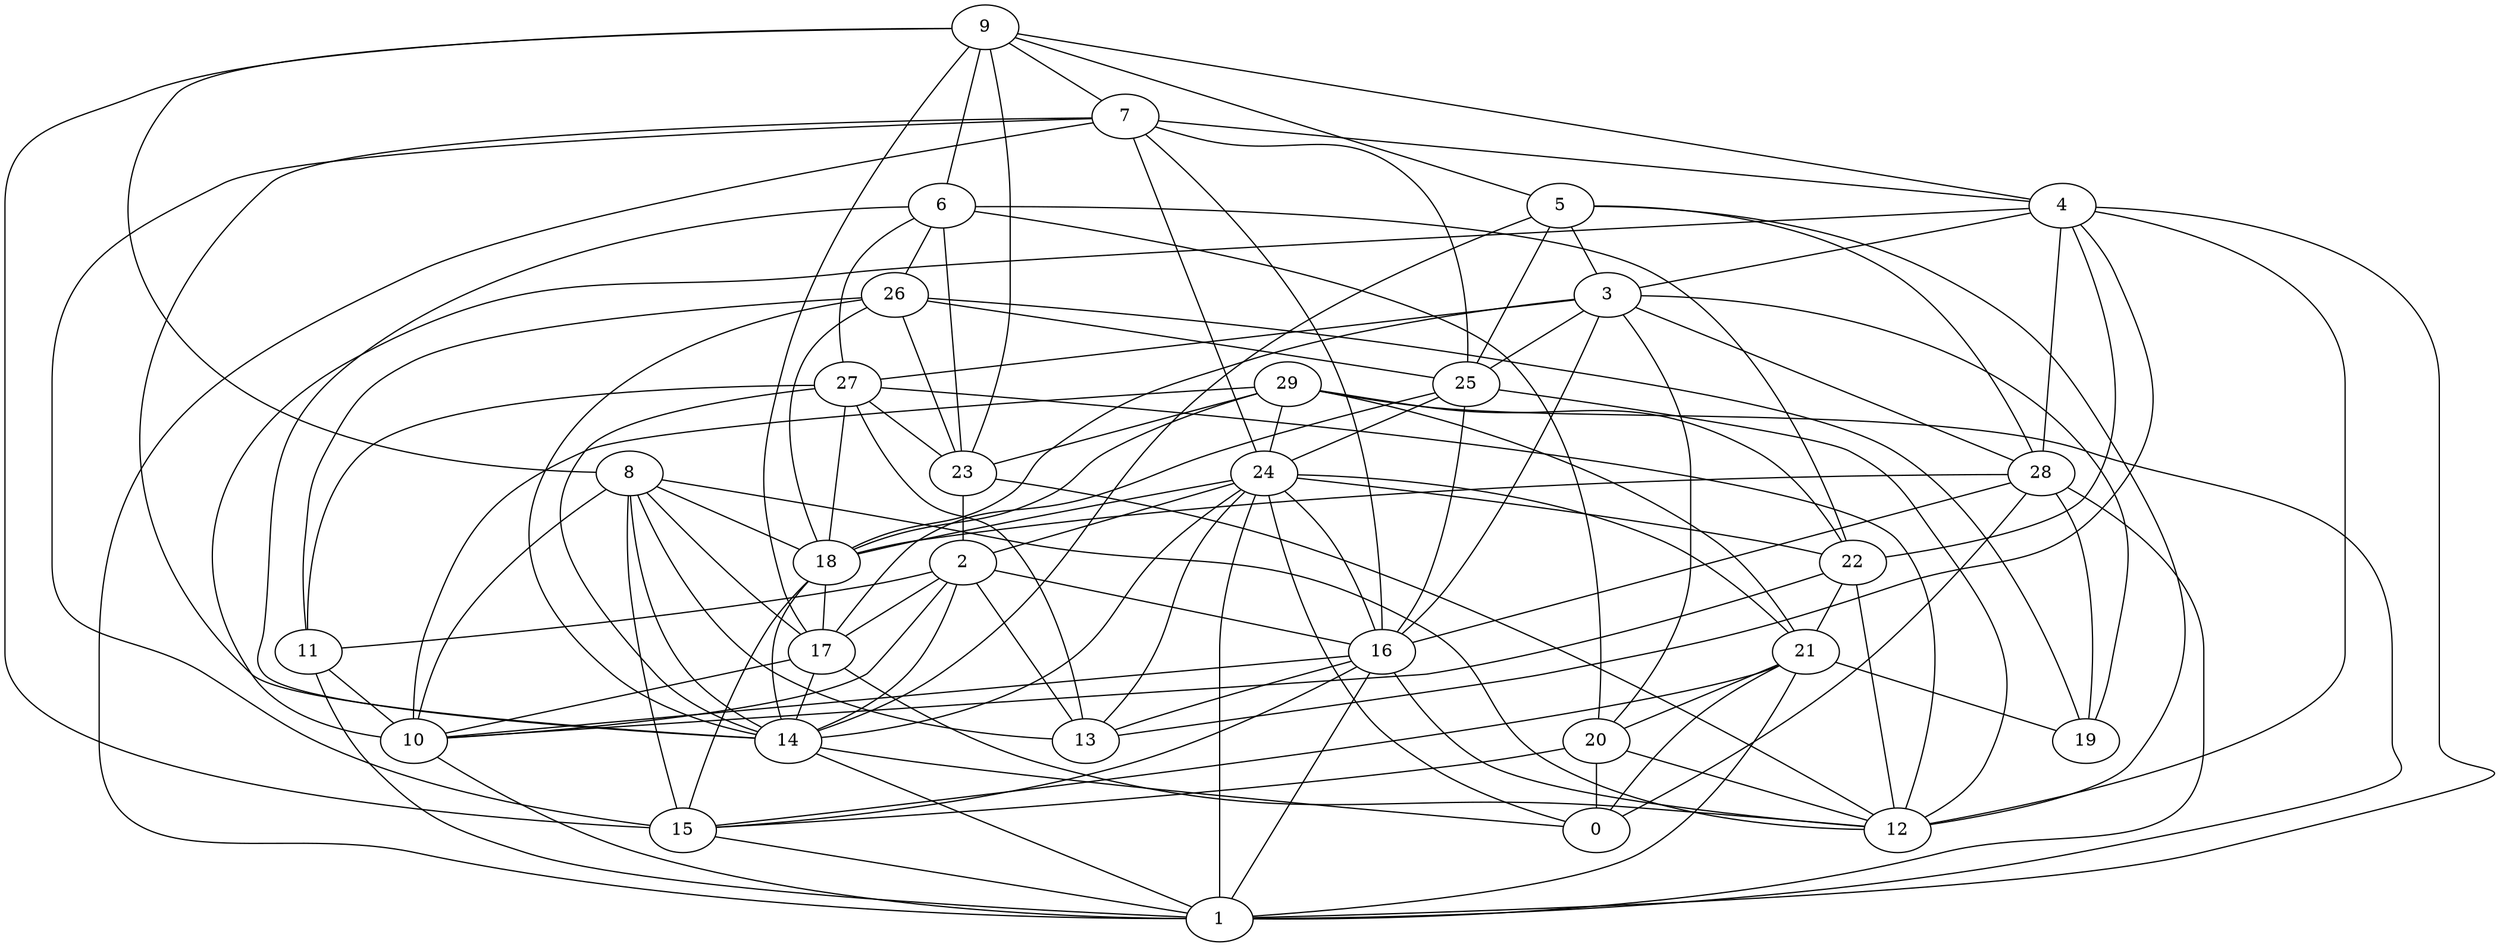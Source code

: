 digraph GG_graph {

subgraph G_graph {
edge [color = black]
"4" -> "12" [dir = none]
"8" -> "18" [dir = none]
"8" -> "14" [dir = none]
"22" -> "21" [dir = none]
"22" -> "10" [dir = none]
"9" -> "6" [dir = none]
"9" -> "4" [dir = none]
"9" -> "23" [dir = none]
"9" -> "17" [dir = none]
"9" -> "8" [dir = none]
"24" -> "22" [dir = none]
"24" -> "14" [dir = none]
"24" -> "0" [dir = none]
"24" -> "1" [dir = none]
"11" -> "1" [dir = none]
"18" -> "17" [dir = none]
"18" -> "15" [dir = none]
"28" -> "19" [dir = none]
"28" -> "16" [dir = none]
"28" -> "1" [dir = none]
"17" -> "14" [dir = none]
"17" -> "12" [dir = none]
"29" -> "1" [dir = none]
"29" -> "24" [dir = none]
"29" -> "23" [dir = none]
"29" -> "22" [dir = none]
"29" -> "10" [dir = none]
"15" -> "1" [dir = none]
"16" -> "15" [dir = none]
"16" -> "12" [dir = none]
"16" -> "13" [dir = none]
"3" -> "27" [dir = none]
"3" -> "18" [dir = none]
"3" -> "19" [dir = none]
"3" -> "25" [dir = none]
"6" -> "26" [dir = none]
"6" -> "23" [dir = none]
"6" -> "20" [dir = none]
"7" -> "25" [dir = none]
"7" -> "14" [dir = none]
"7" -> "24" [dir = none]
"7" -> "4" [dir = none]
"27" -> "11" [dir = none]
"27" -> "13" [dir = none]
"27" -> "23" [dir = none]
"27" -> "12" [dir = none]
"20" -> "15" [dir = none]
"21" -> "1" [dir = none]
"21" -> "0" [dir = none]
"21" -> "15" [dir = none]
"23" -> "12" [dir = none]
"23" -> "2" [dir = none]
"14" -> "1" [dir = none]
"26" -> "14" [dir = none]
"5" -> "25" [dir = none]
"5" -> "28" [dir = none]
"2" -> "17" [dir = none]
"2" -> "16" [dir = none]
"8" -> "13" [dir = none]
"27" -> "14" [dir = none]
"2" -> "11" [dir = none]
"26" -> "19" [dir = none]
"29" -> "21" [dir = none]
"8" -> "12" [dir = none]
"24" -> "2" [dir = none]
"5" -> "12" [dir = none]
"10" -> "1" [dir = none]
"16" -> "10" [dir = none]
"25" -> "12" [dir = none]
"25" -> "24" [dir = none]
"3" -> "28" [dir = none]
"26" -> "25" [dir = none]
"7" -> "1" [dir = none]
"28" -> "0" [dir = none]
"4" -> "28" [dir = none]
"11" -> "10" [dir = none]
"17" -> "10" [dir = none]
"28" -> "18" [dir = none]
"2" -> "10" [dir = none]
"25" -> "16" [dir = none]
"26" -> "11" [dir = none]
"26" -> "23" [dir = none]
"29" -> "18" [dir = none]
"24" -> "16" [dir = none]
"3" -> "16" [dir = none]
"24" -> "13" [dir = none]
"4" -> "13" [dir = none]
"27" -> "18" [dir = none]
"20" -> "12" [dir = none]
"16" -> "1" [dir = none]
"18" -> "14" [dir = none]
"20" -> "0" [dir = none]
"8" -> "15" [dir = none]
"7" -> "15" [dir = none]
"9" -> "7" [dir = none]
"14" -> "0" [dir = none]
"24" -> "18" [dir = none]
"24" -> "21" [dir = none]
"2" -> "14" [dir = none]
"4" -> "1" [dir = none]
"4" -> "10" [dir = none]
"22" -> "12" [dir = none]
"7" -> "16" [dir = none]
"6" -> "27" [dir = none]
"3" -> "20" [dir = none]
"21" -> "20" [dir = none]
"9" -> "15" [dir = none]
"8" -> "10" [dir = none]
"25" -> "17" [dir = none]
"5" -> "14" [dir = none]
"6" -> "14" [dir = none]
"2" -> "13" [dir = none]
"9" -> "5" [dir = none]
"26" -> "18" [dir = none]
"5" -> "3" [dir = none]
"6" -> "22" [dir = none]
"8" -> "17" [dir = none]
"4" -> "3" [dir = none]
"21" -> "19" [dir = none]
"4" -> "22" [dir = none]
}

}
